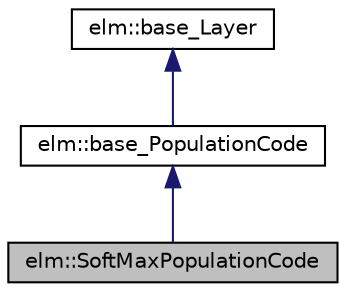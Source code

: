digraph G
{
  edge [fontname="Helvetica",fontsize="10",labelfontname="Helvetica",labelfontsize="10"];
  node [fontname="Helvetica",fontsize="10",shape=record];
  Node1 [label="elm::SoftMaxPopulationCode",height=0.2,width=0.4,color="black", fillcolor="grey75", style="filled" fontcolor="black"];
  Node2 -> Node1 [dir="back",color="midnightblue",fontsize="10",style="solid",fontname="Helvetica"];
  Node2 [label="elm::base_PopulationCode",height=0.2,width=0.4,color="black", fillcolor="white", style="filled",URL="$classelm_1_1base__PopulationCode.html",tooltip="The base class for population codes."];
  Node3 -> Node2 [dir="back",color="midnightblue",fontsize="10",style="solid",fontname="Helvetica"];
  Node3 [label="elm::base_Layer",height=0.2,width=0.4,color="black", fillcolor="white", style="filled",URL="$classelm_1_1base__Layer.html",tooltip="The Layer base class Overloaded constructor calls overloaded Reset() so you can implement Reset(confi..."];
}
